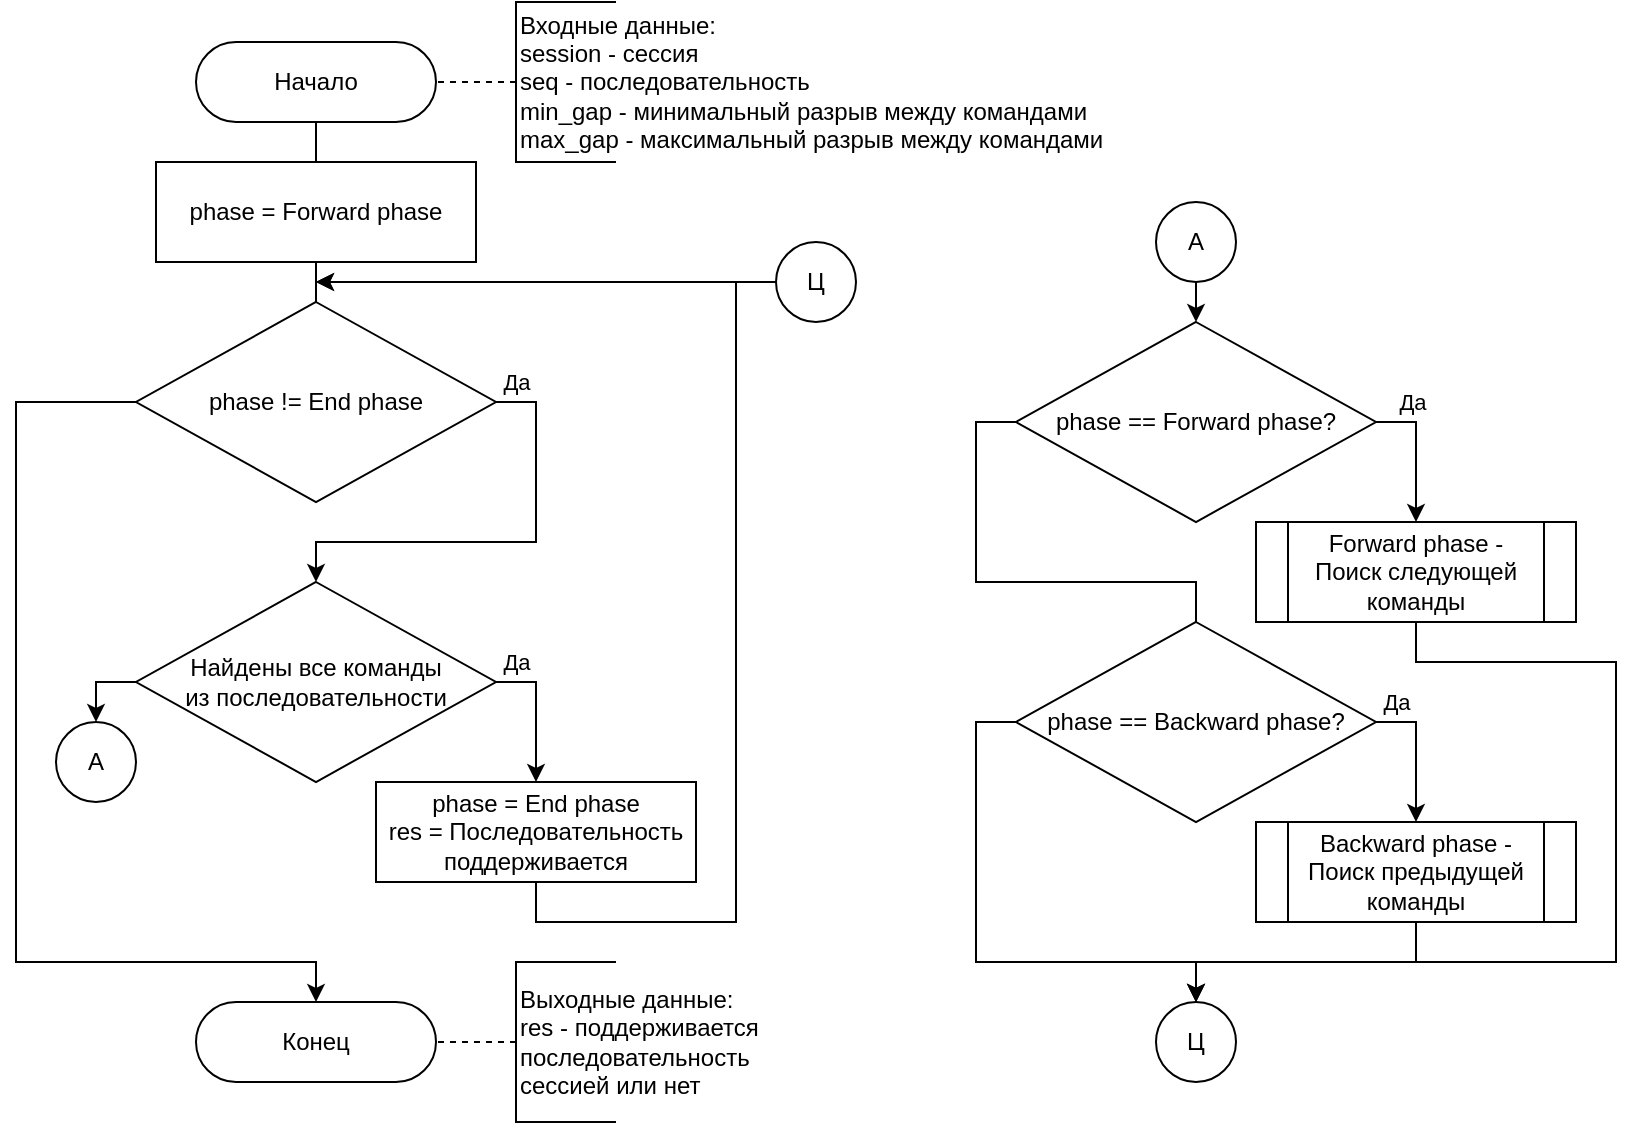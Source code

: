<mxfile version="21.3.2">
  <diagram name="Страница 1" id="fHInOsRuAREbS_Z8yB2l">
    <mxGraphModel dx="1135" dy="718" grid="1" gridSize="10" guides="1" tooltips="1" connect="1" arrows="1" fold="1" page="0" pageScale="1" pageWidth="827" pageHeight="1169" math="0" shadow="0">
      <root>
        <mxCell id="0" />
        <mxCell id="1" parent="0" />
        <mxCell id="83JKPAfYHWrc5D6nIxSF-29" style="edgeStyle=orthogonalEdgeStyle;rounded=0;orthogonalLoop=1;jettySize=auto;html=1;endArrow=none;" parent="1" source="83JKPAfYHWrc5D6nIxSF-1" target="83JKPAfYHWrc5D6nIxSF-4" edge="1">
          <mxGeometry relative="1" as="geometry" />
        </mxCell>
        <mxCell id="83JKPAfYHWrc5D6nIxSF-1" value="Начало" style="rounded=1;whiteSpace=wrap;html=1;arcSize=50;" parent="1" vertex="1">
          <mxGeometry x="120" y="40" width="120" height="40" as="geometry" />
        </mxCell>
        <mxCell id="83JKPAfYHWrc5D6nIxSF-2" value="&lt;div&gt;Входные данные:&lt;/div&gt;&lt;div&gt;session - сессия&lt;/div&gt;&lt;div&gt;seq - последовательность&lt;br&gt;&lt;/div&gt;&lt;div&gt;min_gap - минимальный разрыв между командами&lt;/div&gt;&lt;div&gt;max_gap - максимальный разрыв между командами&lt;br&gt;&lt;/div&gt;" style="strokeWidth=1;html=1;shape=mxgraph.flowchart.annotation_1;align=left;pointerEvents=1;" parent="1" vertex="1">
          <mxGeometry x="280" y="20" width="50" height="80" as="geometry" />
        </mxCell>
        <mxCell id="83JKPAfYHWrc5D6nIxSF-3" value="" style="endArrow=none;dashed=1;html=1;exitX=0;exitY=0.5;exitDx=0;exitDy=0;exitPerimeter=0;" parent="1" source="83JKPAfYHWrc5D6nIxSF-2" target="83JKPAfYHWrc5D6nIxSF-1" edge="1">
          <mxGeometry width="50" height="50" relative="1" as="geometry">
            <mxPoint x="314" y="-280" as="sourcePoint" />
            <mxPoint x="280" y="90" as="targetPoint" />
          </mxGeometry>
        </mxCell>
        <mxCell id="83JKPAfYHWrc5D6nIxSF-63" style="edgeStyle=orthogonalEdgeStyle;rounded=0;orthogonalLoop=1;jettySize=auto;html=1;entryX=0.5;entryY=0;entryDx=0;entryDy=0;endArrow=none;" parent="1" source="83JKPAfYHWrc5D6nIxSF-4" target="83JKPAfYHWrc5D6nIxSF-62" edge="1">
          <mxGeometry relative="1" as="geometry" />
        </mxCell>
        <mxCell id="83JKPAfYHWrc5D6nIxSF-4" value="phase = F&lt;span dir=&quot;ltr&quot; role=&quot;presentation&quot; style=&quot;left: 20.31%; top: 39.06%; font-size: calc(var(--scale-factor)*10.80px); font-family: sans-serif; transform: scaleX(1.186);&quot;&gt;orw&lt;/span&gt;&lt;span dir=&quot;ltr&quot; role=&quot;presentation&quot; style=&quot;left: 23.65%; top: 39.06%; font-size: calc(var(--scale-factor)*10.80px); font-family: sans-serif; transform: scaleX(1.168);&quot;&gt;ard&lt;/span&gt;&lt;span dir=&quot;ltr&quot; role=&quot;presentation&quot; style=&quot;left: 26.63%; top: 39.06%; font-size: calc(var(--scale-factor)*10.80px); font-family: sans-serif;&quot;&gt; &lt;/span&gt;&lt;span dir=&quot;ltr&quot; role=&quot;presentation&quot; style=&quot;left: 27.41%; top: 39.06%; font-size: calc(var(--scale-factor)*10.80px); font-family: sans-serif; transform: scaleX(1.058);&quot;&gt;phase&lt;/span&gt;" style="rounded=0;whiteSpace=wrap;html=1;" parent="1" vertex="1">
          <mxGeometry x="100" y="100" width="160" height="50" as="geometry" />
        </mxCell>
        <mxCell id="_X2LuwmQ7WPWKycXUJmo-3" value="Да" style="edgeStyle=orthogonalEdgeStyle;rounded=0;orthogonalLoop=1;jettySize=auto;html=1;exitX=1;exitY=0.5;exitDx=0;exitDy=0;entryX=0.5;entryY=0;entryDx=0;entryDy=0;" parent="1" source="83JKPAfYHWrc5D6nIxSF-62" target="_X2LuwmQ7WPWKycXUJmo-1" edge="1">
          <mxGeometry x="-0.909" y="10" relative="1" as="geometry">
            <Array as="points">
              <mxPoint x="290" y="220" />
              <mxPoint x="290" y="290" />
              <mxPoint x="180" y="290" />
            </Array>
            <mxPoint as="offset" />
          </mxGeometry>
        </mxCell>
        <mxCell id="AwuvK7CEvrrtUgVCqTg5-40" style="edgeStyle=orthogonalEdgeStyle;rounded=0;orthogonalLoop=1;jettySize=auto;html=1;exitX=0;exitY=0.5;exitDx=0;exitDy=0;entryX=0.5;entryY=0;entryDx=0;entryDy=0;" edge="1" parent="1" source="83JKPAfYHWrc5D6nIxSF-62" target="AwuvK7CEvrrtUgVCqTg5-1">
          <mxGeometry relative="1" as="geometry">
            <Array as="points">
              <mxPoint x="30" y="220" />
              <mxPoint x="30" y="500" />
              <mxPoint x="180" y="500" />
            </Array>
          </mxGeometry>
        </mxCell>
        <mxCell id="83JKPAfYHWrc5D6nIxSF-62" value="phase != End phase" style="rhombus;whiteSpace=wrap;html=1;" parent="1" vertex="1">
          <mxGeometry x="90" y="170" width="180" height="100" as="geometry" />
        </mxCell>
        <mxCell id="_X2LuwmQ7WPWKycXUJmo-5" value="Да" style="edgeStyle=orthogonalEdgeStyle;rounded=0;orthogonalLoop=1;jettySize=auto;html=1;exitX=1;exitY=0.5;exitDx=0;exitDy=0;entryX=0.5;entryY=0;entryDx=0;entryDy=0;" parent="1" source="_X2LuwmQ7WPWKycXUJmo-1" target="_X2LuwmQ7WPWKycXUJmo-4" edge="1">
          <mxGeometry x="-0.714" y="10" relative="1" as="geometry">
            <mxPoint as="offset" />
          </mxGeometry>
        </mxCell>
        <mxCell id="AwuvK7CEvrrtUgVCqTg5-41" style="edgeStyle=orthogonalEdgeStyle;rounded=0;orthogonalLoop=1;jettySize=auto;html=1;exitX=0;exitY=0.5;exitDx=0;exitDy=0;entryX=0.5;entryY=0;entryDx=0;entryDy=0;" edge="1" parent="1" source="_X2LuwmQ7WPWKycXUJmo-1" target="AwuvK7CEvrrtUgVCqTg5-19">
          <mxGeometry relative="1" as="geometry" />
        </mxCell>
        <mxCell id="_X2LuwmQ7WPWKycXUJmo-1" value="&lt;div&gt;Найдены все команды&lt;/div&gt;&lt;div&gt;из последовательности&lt;/div&gt;" style="rhombus;whiteSpace=wrap;html=1;" parent="1" vertex="1">
          <mxGeometry x="90" y="310" width="180" height="100" as="geometry" />
        </mxCell>
        <mxCell id="_X2LuwmQ7WPWKycXUJmo-15" style="edgeStyle=orthogonalEdgeStyle;rounded=0;orthogonalLoop=1;jettySize=auto;html=1;exitX=0.5;exitY=1;exitDx=0;exitDy=0;" parent="1" source="_X2LuwmQ7WPWKycXUJmo-4" edge="1">
          <mxGeometry relative="1" as="geometry">
            <mxPoint x="180" y="160" as="targetPoint" />
            <Array as="points">
              <mxPoint x="290" y="480" />
              <mxPoint x="390" y="480" />
              <mxPoint x="390" y="160" />
            </Array>
          </mxGeometry>
        </mxCell>
        <mxCell id="_X2LuwmQ7WPWKycXUJmo-4" value="&lt;div&gt;phase = End&lt;span dir=&quot;ltr&quot; role=&quot;presentation&quot; style=&quot;left: 26.63%; top: 39.06%; font-size: calc(var(--scale-factor)*10.80px); font-family: sans-serif;&quot;&gt; &lt;/span&gt;&lt;span dir=&quot;ltr&quot; role=&quot;presentation&quot; style=&quot;left: 27.41%; top: 39.06%; font-size: calc(var(--scale-factor)*10.80px); font-family: sans-serif; transform: scaleX(1.058);&quot;&gt;phase&lt;/span&gt;&lt;/div&gt;&lt;div&gt;&lt;span dir=&quot;ltr&quot; role=&quot;presentation&quot; style=&quot;left: 27.41%; top: 39.06%; font-size: calc(var(--scale-factor)*10.80px); font-family: sans-serif; transform: scaleX(1.058);&quot;&gt;res = Последовательность поддерживается&lt;br&gt;&lt;/span&gt;&lt;/div&gt;" style="rounded=0;whiteSpace=wrap;html=1;" parent="1" vertex="1">
          <mxGeometry x="210" y="410" width="160" height="50" as="geometry" />
        </mxCell>
        <mxCell id="AwuvK7CEvrrtUgVCqTg5-1" value="Конец" style="rounded=1;whiteSpace=wrap;html=1;arcSize=50;" vertex="1" parent="1">
          <mxGeometry x="120" y="520" width="120" height="40" as="geometry" />
        </mxCell>
        <mxCell id="AwuvK7CEvrrtUgVCqTg5-2" value="Да" style="edgeStyle=orthogonalEdgeStyle;rounded=0;orthogonalLoop=1;jettySize=auto;html=1;exitX=1;exitY=0.5;exitDx=0;exitDy=0;entryX=0.5;entryY=0;entryDx=0;entryDy=0;" edge="1" parent="1" source="AwuvK7CEvrrtUgVCqTg5-4" target="AwuvK7CEvrrtUgVCqTg5-42">
          <mxGeometry x="-0.5" y="10" relative="1" as="geometry">
            <Array as="points">
              <mxPoint x="730" y="230" />
              <mxPoint x="730" y="270" />
            </Array>
            <mxPoint as="offset" />
            <mxPoint x="730" y="250" as="targetPoint" />
          </mxGeometry>
        </mxCell>
        <mxCell id="AwuvK7CEvrrtUgVCqTg5-3" style="edgeStyle=orthogonalEdgeStyle;rounded=0;orthogonalLoop=1;jettySize=auto;html=1;exitX=0;exitY=0.5;exitDx=0;exitDy=0;entryX=0.5;entryY=0;entryDx=0;entryDy=0;endArrow=none;" edge="1" parent="1" source="AwuvK7CEvrrtUgVCqTg5-4" target="AwuvK7CEvrrtUgVCqTg5-7">
          <mxGeometry relative="1" as="geometry">
            <Array as="points">
              <mxPoint x="510" y="230" />
              <mxPoint x="510" y="310" />
              <mxPoint x="620" y="310" />
            </Array>
          </mxGeometry>
        </mxCell>
        <mxCell id="AwuvK7CEvrrtUgVCqTg5-4" value="phase == Forw&lt;span dir=&quot;ltr&quot; role=&quot;presentation&quot; style=&quot;left: 23.65%; top: 39.06%; font-size: calc(var(--scale-factor)*10.80px); font-family: sans-serif; transform: scaleX(1.168);&quot;&gt;ard&lt;/span&gt;&lt;span dir=&quot;ltr&quot; role=&quot;presentation&quot; style=&quot;left: 26.63%; top: 39.06%; font-size: calc(var(--scale-factor)*10.80px); font-family: sans-serif;&quot;&gt; &lt;/span&gt;&lt;span dir=&quot;ltr&quot; role=&quot;presentation&quot; style=&quot;left: 27.41%; top: 39.06%; font-size: calc(var(--scale-factor)*10.80px); font-family: sans-serif; transform: scaleX(1.058);&quot;&gt;phase&lt;/span&gt;?" style="rhombus;whiteSpace=wrap;html=1;" vertex="1" parent="1">
          <mxGeometry x="530" y="180" width="180" height="100" as="geometry" />
        </mxCell>
        <mxCell id="AwuvK7CEvrrtUgVCqTg5-44" value="&lt;div&gt;Да&lt;/div&gt;" style="edgeStyle=orthogonalEdgeStyle;rounded=0;orthogonalLoop=1;jettySize=auto;html=1;exitX=1;exitY=0.5;exitDx=0;exitDy=0;entryX=0.5;entryY=0;entryDx=0;entryDy=0;" edge="1" parent="1" source="AwuvK7CEvrrtUgVCqTg5-7" target="AwuvK7CEvrrtUgVCqTg5-43">
          <mxGeometry x="-0.715" y="10" relative="1" as="geometry">
            <mxPoint as="offset" />
          </mxGeometry>
        </mxCell>
        <mxCell id="AwuvK7CEvrrtUgVCqTg5-47" style="edgeStyle=orthogonalEdgeStyle;rounded=0;orthogonalLoop=1;jettySize=auto;html=1;exitX=0;exitY=0.5;exitDx=0;exitDy=0;entryX=0.5;entryY=0;entryDx=0;entryDy=0;" edge="1" parent="1" source="AwuvK7CEvrrtUgVCqTg5-7" target="AwuvK7CEvrrtUgVCqTg5-26">
          <mxGeometry relative="1" as="geometry">
            <Array as="points">
              <mxPoint x="510" y="380" />
              <mxPoint x="510" y="500" />
              <mxPoint x="620" y="500" />
            </Array>
          </mxGeometry>
        </mxCell>
        <mxCell id="AwuvK7CEvrrtUgVCqTg5-7" value="&lt;div&gt;phase == Backward &lt;span dir=&quot;ltr&quot; role=&quot;presentation&quot; style=&quot;left: 27.41%; top: 39.06%; font-size: calc(var(--scale-factor)*10.80px); font-family: sans-serif; transform: scaleX(1.058);&quot;&gt;phase?&lt;/span&gt;&lt;/div&gt;" style="rhombus;whiteSpace=wrap;html=1;" vertex="1" parent="1">
          <mxGeometry x="530" y="330" width="180" height="100" as="geometry" />
        </mxCell>
        <mxCell id="AwuvK7CEvrrtUgVCqTg5-12" value="&lt;div&gt;Выходные данные:&lt;/div&gt;&lt;div&gt;res - поддерживается &lt;br&gt;&lt;/div&gt;&lt;div&gt;последовательность&lt;/div&gt;&lt;div&gt;сессией или нет&lt;br&gt;&lt;/div&gt;" style="strokeWidth=1;html=1;shape=mxgraph.flowchart.annotation_1;align=left;pointerEvents=1;" vertex="1" parent="1">
          <mxGeometry x="280" y="500" width="50" height="80" as="geometry" />
        </mxCell>
        <mxCell id="AwuvK7CEvrrtUgVCqTg5-13" value="" style="endArrow=none;dashed=1;html=1;exitX=0;exitY=0.5;exitDx=0;exitDy=0;exitPerimeter=0;" edge="1" parent="1" source="AwuvK7CEvrrtUgVCqTg5-12" target="AwuvK7CEvrrtUgVCqTg5-1">
          <mxGeometry width="50" height="50" relative="1" as="geometry">
            <mxPoint x="794" y="120" as="sourcePoint" />
            <mxPoint x="640" y="460" as="targetPoint" />
          </mxGeometry>
        </mxCell>
        <mxCell id="AwuvK7CEvrrtUgVCqTg5-18" style="edgeStyle=orthogonalEdgeStyle;rounded=0;orthogonalLoop=1;jettySize=auto;html=1;exitX=0.5;exitY=1;exitDx=0;exitDy=0;entryX=0.5;entryY=0;entryDx=0;entryDy=0;" edge="1" parent="1" source="AwuvK7CEvrrtUgVCqTg5-15" target="AwuvK7CEvrrtUgVCqTg5-4">
          <mxGeometry relative="1" as="geometry" />
        </mxCell>
        <mxCell id="AwuvK7CEvrrtUgVCqTg5-15" value="А" style="ellipse;whiteSpace=wrap;html=1;aspect=fixed;" vertex="1" parent="1">
          <mxGeometry x="600" y="120" width="40" height="40" as="geometry" />
        </mxCell>
        <mxCell id="AwuvK7CEvrrtUgVCqTg5-19" value="А" style="ellipse;whiteSpace=wrap;html=1;aspect=fixed;" vertex="1" parent="1">
          <mxGeometry x="50" y="380" width="40" height="40" as="geometry" />
        </mxCell>
        <mxCell id="AwuvK7CEvrrtUgVCqTg5-26" value="Ц" style="ellipse;whiteSpace=wrap;html=1;aspect=fixed;" vertex="1" parent="1">
          <mxGeometry x="600" y="520" width="40" height="40" as="geometry" />
        </mxCell>
        <mxCell id="AwuvK7CEvrrtUgVCqTg5-31" style="edgeStyle=orthogonalEdgeStyle;rounded=0;orthogonalLoop=1;jettySize=auto;html=1;exitX=0;exitY=0.5;exitDx=0;exitDy=0;" edge="1" parent="1" source="AwuvK7CEvrrtUgVCqTg5-27">
          <mxGeometry relative="1" as="geometry">
            <mxPoint x="180" y="160" as="targetPoint" />
          </mxGeometry>
        </mxCell>
        <mxCell id="AwuvK7CEvrrtUgVCqTg5-27" value="Ц" style="ellipse;whiteSpace=wrap;html=1;aspect=fixed;" vertex="1" parent="1">
          <mxGeometry x="410" y="140" width="40" height="40" as="geometry" />
        </mxCell>
        <mxCell id="AwuvK7CEvrrtUgVCqTg5-49" style="edgeStyle=orthogonalEdgeStyle;rounded=0;orthogonalLoop=1;jettySize=auto;html=1;exitX=0.5;exitY=1;exitDx=0;exitDy=0;entryX=0.5;entryY=0;entryDx=0;entryDy=0;" edge="1" parent="1" source="AwuvK7CEvrrtUgVCqTg5-42" target="AwuvK7CEvrrtUgVCqTg5-26">
          <mxGeometry relative="1" as="geometry">
            <Array as="points">
              <mxPoint x="730" y="350" />
              <mxPoint x="830" y="350" />
              <mxPoint x="830" y="500" />
              <mxPoint x="620" y="500" />
            </Array>
          </mxGeometry>
        </mxCell>
        <mxCell id="AwuvK7CEvrrtUgVCqTg5-42" value="&lt;div&gt;Forward phase -&lt;br&gt;&lt;/div&gt;Поиск следующей команды" style="shape=process;whiteSpace=wrap;html=1;backgroundOutline=1;" vertex="1" parent="1">
          <mxGeometry x="650" y="280" width="160" height="50" as="geometry" />
        </mxCell>
        <mxCell id="AwuvK7CEvrrtUgVCqTg5-48" style="edgeStyle=orthogonalEdgeStyle;rounded=0;orthogonalLoop=1;jettySize=auto;html=1;exitX=0.5;exitY=1;exitDx=0;exitDy=0;entryX=0.5;entryY=0;entryDx=0;entryDy=0;" edge="1" parent="1" source="AwuvK7CEvrrtUgVCqTg5-43" target="AwuvK7CEvrrtUgVCqTg5-26">
          <mxGeometry relative="1" as="geometry" />
        </mxCell>
        <mxCell id="AwuvK7CEvrrtUgVCqTg5-43" value="Backward phase -&lt;br&gt;Поиск предыдущей команды" style="shape=process;whiteSpace=wrap;html=1;backgroundOutline=1;" vertex="1" parent="1">
          <mxGeometry x="650" y="430" width="160" height="50" as="geometry" />
        </mxCell>
      </root>
    </mxGraphModel>
  </diagram>
</mxfile>
